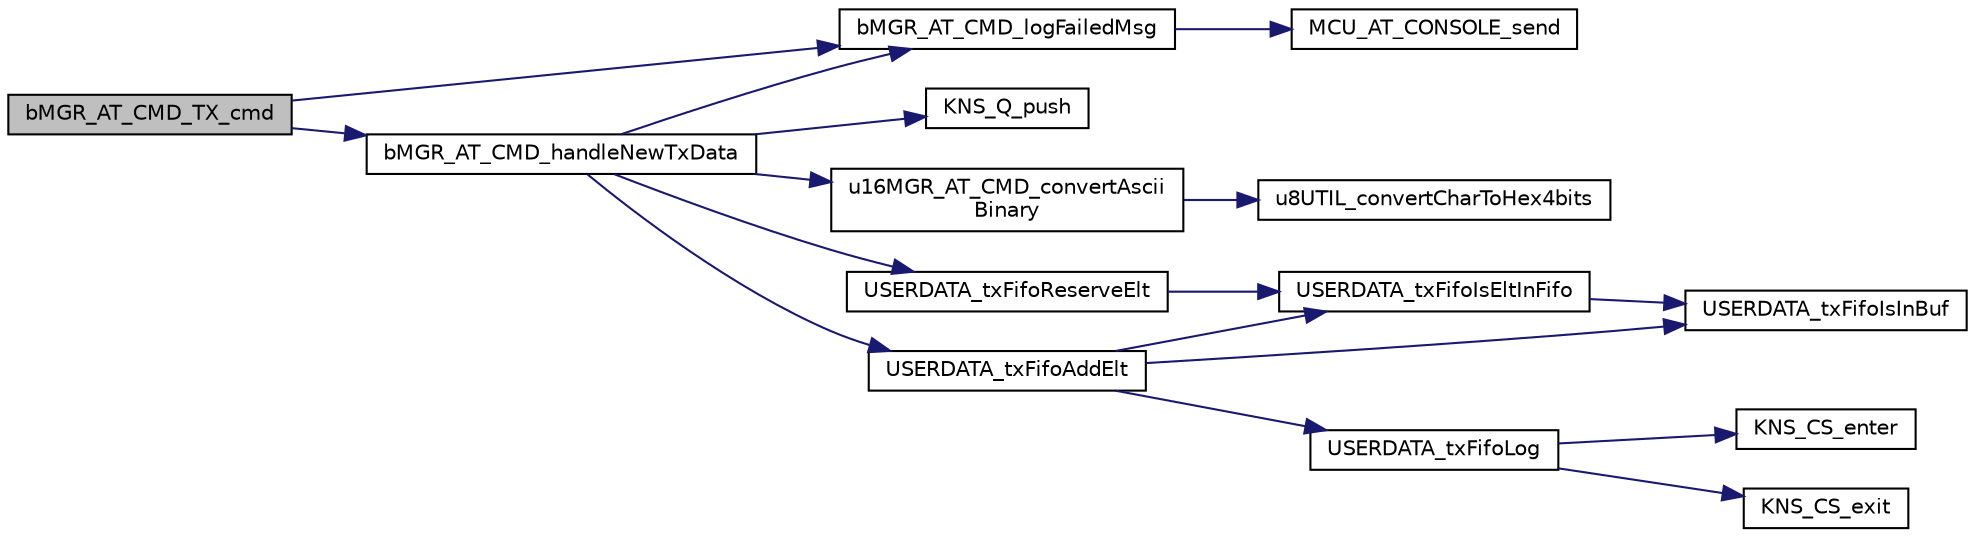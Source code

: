 digraph "bMGR_AT_CMD_TX_cmd"
{
 // INTERACTIVE_SVG=YES
 // LATEX_PDF_SIZE
  edge [fontname="Helvetica",fontsize="10",labelfontname="Helvetica",labelfontsize="10"];
  node [fontname="Helvetica",fontsize="10",shape=record];
  rankdir="LR";
  Node1 [label="bMGR_AT_CMD_TX_cmd",height=0.2,width=0.4,color="black", fillcolor="grey75", style="filled", fontcolor="black",tooltip="Process AT command \"AT+TX\" send user data."];
  Node1 -> Node2 [color="midnightblue",fontsize="10",style="solid",fontname="Helvetica"];
  Node2 [label="bMGR_AT_CMD_handleNewTxData",height=0.2,width=0.4,color="black", fillcolor="white", style="filled",URL="$d0/d0f/group___m_g_r___a_t___c_m_d.html#gaaa9bdf10c9ac69ef778eea22f8225343",tooltip="Handle new TX data, this is the core function of AT+TX cmd."];
  Node2 -> Node3 [color="midnightblue",fontsize="10",style="solid",fontname="Helvetica"];
  Node3 [label="bMGR_AT_CMD_logFailedMsg",height=0.2,width=0.4,color="black", fillcolor="white", style="filled",URL="$d0/d0f/group___m_g_r___a_t___c_m_d.html#ga3d564aff9653e8bdc572d189093f1acc",tooltip="Log in debug interface a failed message."];
  Node3 -> Node4 [color="midnightblue",fontsize="10",style="solid",fontname="Helvetica"];
  Node4 [label="MCU_AT_CONSOLE_send",height=0.2,width=0.4,color="black", fillcolor="white", style="filled",URL="$d8/d62/group___m_c_u___a_p_p___w_r_a_p_p_e_r_s.html#gae14ee3e1d2a9b459c0d89c451a4bc470",tooltip="Send AT CMD response to console."];
  Node2 -> Node5 [color="midnightblue",fontsize="10",style="solid",fontname="Helvetica"];
  Node5 [label="KNS_Q_push",height=0.2,width=0.4,color="black", fillcolor="white", style="filled",URL="$d1/ddb/group___k_n_s___q.html#gac9a2be7939be73c32fd7eefb0d3ab3b3",tooltip="This function is used to push an element into a queue."];
  Node2 -> Node6 [color="midnightblue",fontsize="10",style="solid",fontname="Helvetica"];
  Node6 [label="u16MGR_AT_CMD_convertAscii\lBinary",height=0.2,width=0.4,color="black", fillcolor="white", style="filled",URL="$d0/d0f/group___m_g_r___a_t___c_m_d.html#ga474b262632007c7cdccc1c36d53d3d00",tooltip=": convert the input form ASCII to binary."];
  Node6 -> Node7 [color="midnightblue",fontsize="10",style="solid",fontname="Helvetica"];
  Node7 [label="u8UTIL_convertCharToHex4bits",height=0.2,width=0.4,color="black", fillcolor="white", style="filled",URL="$d8/da3/group___s_t_r_u_t_i_l_s.html#ga84065a55b8ebeb12a5e2a8e8ce2833fb",tooltip="convert an hexadecimal ASCII digit to a 4bits integer"];
  Node2 -> Node8 [color="midnightblue",fontsize="10",style="solid",fontname="Helvetica"];
  Node8 [label="USERDATA_txFifoAddElt",height=0.2,width=0.4,color="black", fillcolor="white", style="filled",URL="$db/d4f/group___u_s_e_r___d_a_t_a.html#ga9dc3ef3b0eec939e8a61b25e0a107cbe",tooltip="Add element in TX fifo."];
  Node8 -> Node9 [color="midnightblue",fontsize="10",style="solid",fontname="Helvetica"];
  Node9 [label="USERDATA_txFifoIsEltInFifo",height=0.2,width=0.4,color="black", fillcolor="white", style="filled",URL="$db/d4f/group___u_s_e_r___d_a_t_a.html#ga2c1ea014de9c2ba244dc6605a6edce59",tooltip="check element is part of the TX fifo or not"];
  Node9 -> Node10 [color="midnightblue",fontsize="10",style="solid",fontname="Helvetica"];
  Node10 [label="USERDATA_txFifoIsInBuf",height=0.2,width=0.4,color="black", fillcolor="white", style="filled",URL="$db/d4f/group___u_s_e_r___d_a_t_a.html#ga532418c0e3adad36946ba9d346a163f4",tooltip="check the element is pointing on a valid address, i.e. one from sUserDataTxFifoBuf buffer"];
  Node8 -> Node10 [color="midnightblue",fontsize="10",style="solid",fontname="Helvetica"];
  Node8 -> Node11 [color="midnightblue",fontsize="10",style="solid",fontname="Helvetica"];
  Node11 [label="USERDATA_txFifoLog",height=0.2,width=0.4,color="black", fillcolor="white", style="filled",URL="$db/d4f/group___u_s_e_r___d_a_t_a.html#gafba02bd8b2e6ebad0b2f38b72e40ec21",tooltip="Log content of the TX fifo."];
  Node11 -> Node12 [color="midnightblue",fontsize="10",style="solid",fontname="Helvetica"];
  Node12 [label="KNS_CS_enter",height=0.2,width=0.4,color="black", fillcolor="white", style="filled",URL="$d9/d2f/group___k_i_n_e_i_s___s_w___c_o_n_f.html#ga858c122b744e5d185b5abac307aae807",tooltip="Enter critical section."];
  Node11 -> Node13 [color="midnightblue",fontsize="10",style="solid",fontname="Helvetica"];
  Node13 [label="KNS_CS_exit",height=0.2,width=0.4,color="black", fillcolor="white", style="filled",URL="$d9/d2f/group___k_i_n_e_i_s___s_w___c_o_n_f.html#ga58b477bfcd987dcd7b733b98ab692fdc",tooltip="Exit critical section."];
  Node2 -> Node14 [color="midnightblue",fontsize="10",style="solid",fontname="Helvetica"];
  Node14 [label="USERDATA_txFifoReserveElt",height=0.2,width=0.4,color="black", fillcolor="white", style="filled",URL="$db/d4f/group___u_s_e_r___d_a_t_a.html#gacb676464a4de1543fa3e55314f740110",tooltip="Get an element from memory pool in a way to push it later."];
  Node14 -> Node9 [color="midnightblue",fontsize="10",style="solid",fontname="Helvetica"];
  Node1 -> Node3 [color="midnightblue",fontsize="10",style="solid",fontname="Helvetica"];
}
